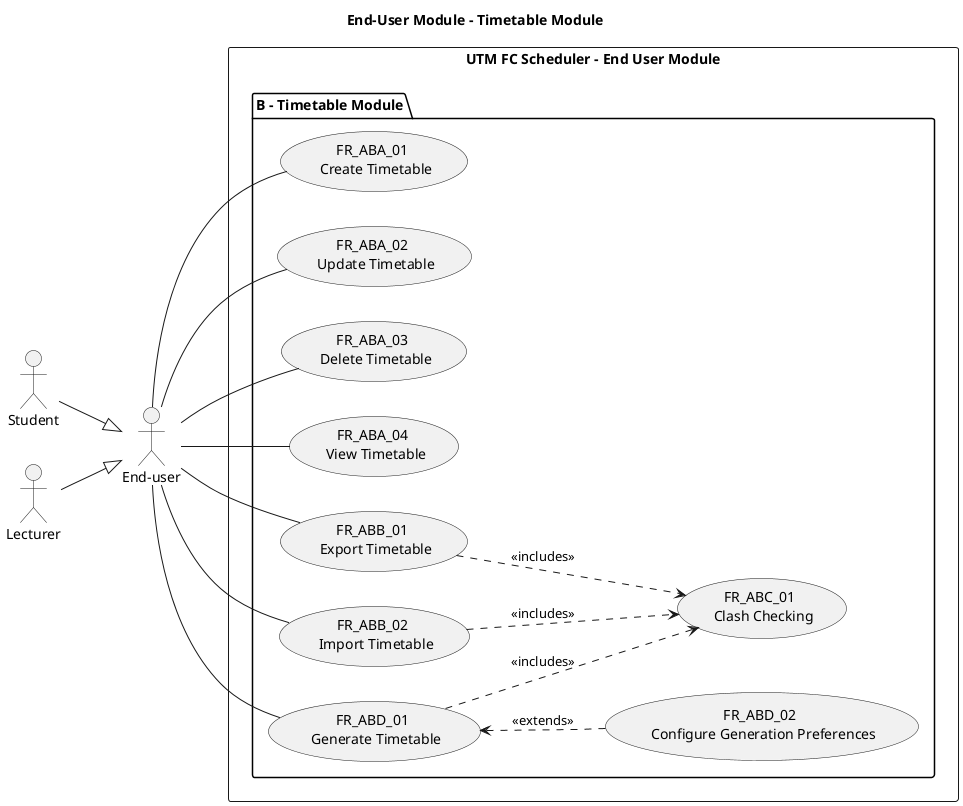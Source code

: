 @startuml End-User Module - Timetable Module

title End-User Module - Timetable Module
left to right direction


' Actors
"End-user" as EU
Student --|> EU
Lecturer --|> EU


' Use Cases
rectangle "UTM FC Scheduler - End User Module" {
    package "B - Timetable Module" {
        ' CRUD Timetable operation
        usecase (FR_ABA_01 \n Create Timetable) as FR_ABA_01
        usecase (FR_ABA_02 \n Update Timetable) as FR_ABA_02
        usecase (FR_ABA_03 \n Delete Timetable) as FR_ABA_03
        usecase (FR_ABA_04 \n View Timetable) as FR_ABA_04

        usecase (FR_ABB_01 \n Export Timetable) as FR_ABB_01
        usecase (FR_ABB_02 \n Import Timetable) as FR_ABB_02

        usecase (FR_ABC_01 \n Clash Checking) as FR_ABC_01

        usecase (FR_ABD_01 \n Generate Timetable) as FR_ABD_01
        usecase (FR_ABD_02 \n Configure Generation Preferences) as FR_ABD_02
    }
}

' Associations
EU -- FR_ABA_01
EU -- FR_ABA_02
EU -- FR_ABA_03
EU -- FR_ABA_04
EU -- FR_ABB_01
EU -- FR_ABB_02
FR_ABB_01 ..> FR_ABC_01 : <<includes>>
FR_ABB_02 ..> FR_ABC_01 : <<includes>>
EU -- FR_ABD_01
FR_ABD_01 <.. FR_ABD_02 : <<extends>>
FR_ABD_01 ..> FR_ABC_01 : <<includes>>

@enduml